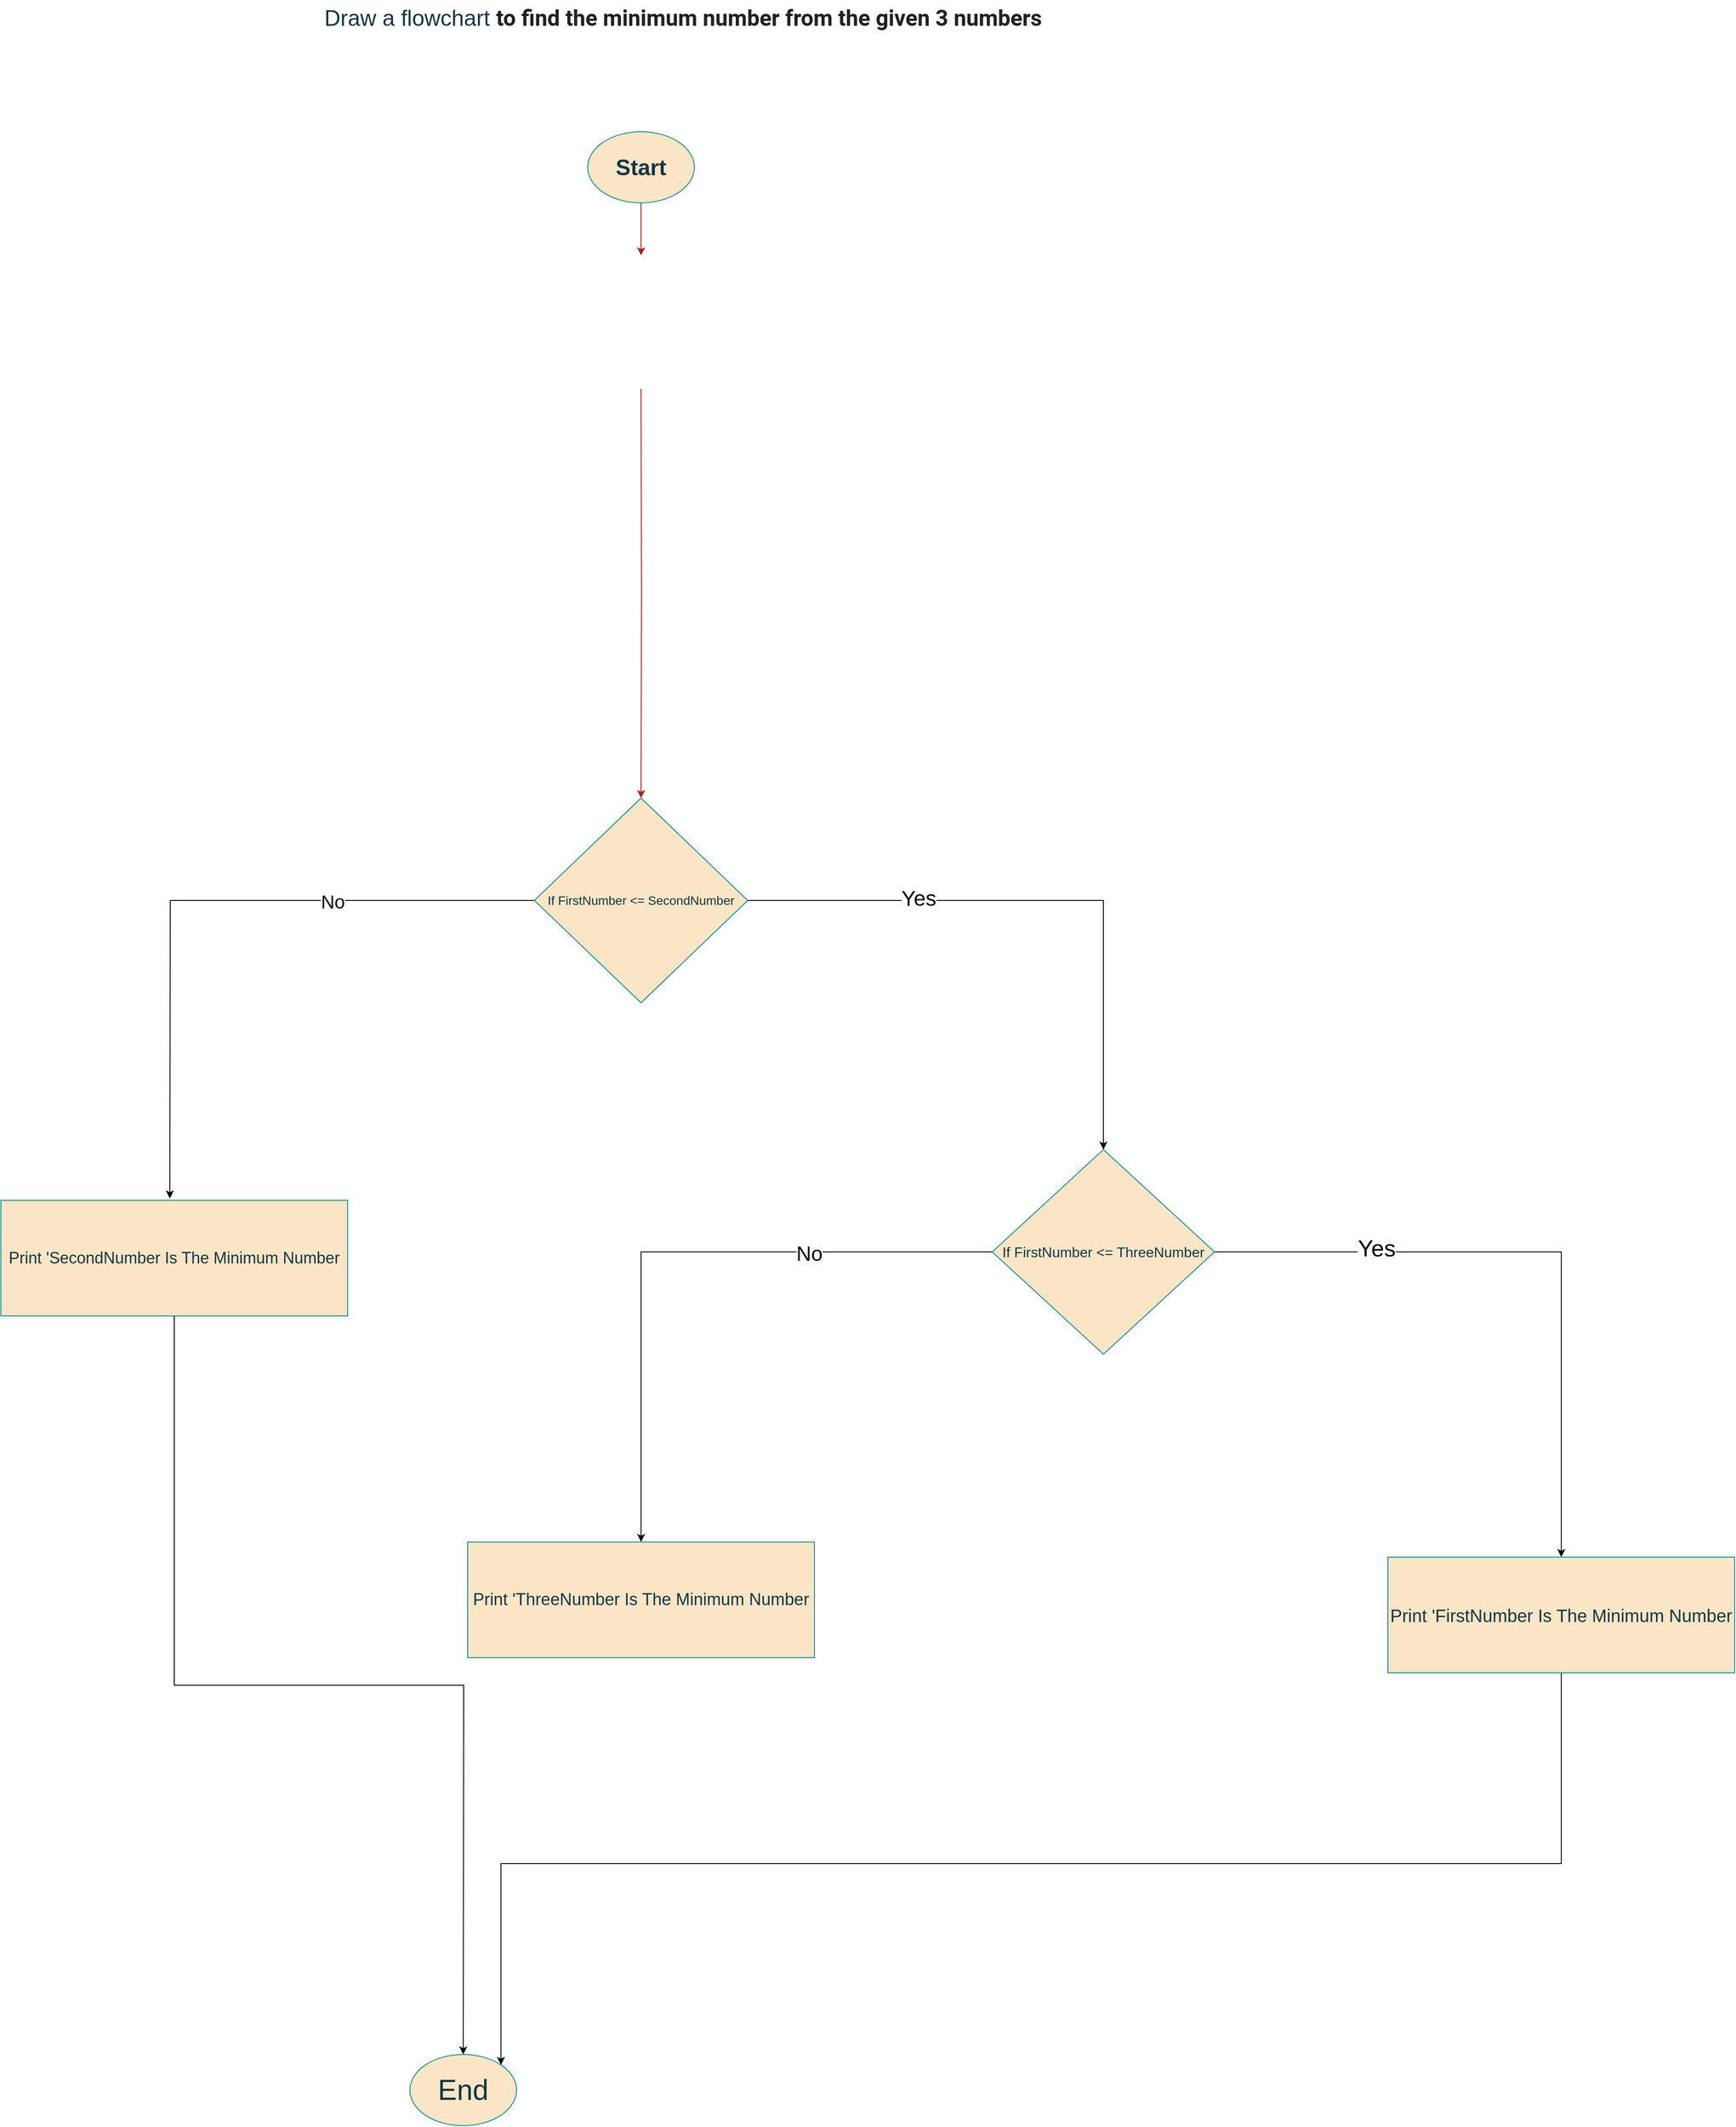 <mxfile version="23.1.2" type="github">
  <diagram id="C5RBs43oDa-KdzZeNtuy" name="Page-1">
    <mxGraphModel dx="3220" dy="4107" grid="1" gridSize="10" guides="1" tooltips="1" connect="1" arrows="1" fold="1" page="1" pageScale="1" pageWidth="827" pageHeight="1169" math="0" shadow="0">
      <root>
        <mxCell id="WIyWlLk6GJQsqaUBKTNV-0" />
        <mxCell id="WIyWlLk6GJQsqaUBKTNV-1" parent="WIyWlLk6GJQsqaUBKTNV-0" />
        <mxCell id="YYXAiJddzXAb7S0VU3wy-10" value="" style="edgeStyle=orthogonalEdgeStyle;rounded=0;orthogonalLoop=1;jettySize=auto;html=1;labelBackgroundColor=none;strokeColor=#A8201A;fontColor=default;" parent="WIyWlLk6GJQsqaUBKTNV-1" source="YYXAiJddzXAb7S0VU3wy-3" edge="1">
          <mxGeometry relative="1" as="geometry">
            <mxPoint y="290" as="targetPoint" />
          </mxGeometry>
        </mxCell>
        <mxCell id="YYXAiJddzXAb7S0VU3wy-3" value="&lt;h1&gt;&lt;font style=&quot;font-size: 25px;&quot;&gt;Start&lt;/font&gt;&lt;/h1&gt;" style="ellipse;whiteSpace=wrap;html=1;labelBackgroundColor=none;fillColor=#FAE5C7;strokeColor=#0F8B8D;fontColor=#143642;" parent="WIyWlLk6GJQsqaUBKTNV-1" vertex="1">
          <mxGeometry x="-60" y="151" width="120" height="80" as="geometry" />
        </mxCell>
        <mxCell id="YYXAiJddzXAb7S0VU3wy-4" value="Draw a flowchart&amp;nbsp;&lt;b style=&quot;-webkit-tap-highlight-color: transparent; color: rgba(0, 0, 0, 0.87); font-family: Roboto, Helvetica, Arial, sans-serif; font-size: 25px; text-align: left;&quot;&gt;to&amp;nbsp;find the minimum number from the given 3 numbers&amp;nbsp;&lt;/b&gt;" style="text;html=1;align=center;verticalAlign=middle;resizable=0;points=[];autosize=1;strokeColor=none;fillColor=none;fontSize=25;labelBackgroundColor=none;fontColor=#143642;" parent="WIyWlLk6GJQsqaUBKTNV-1" vertex="1">
          <mxGeometry x="-385" y="3" width="870" height="40" as="geometry" />
        </mxCell>
        <mxCell id="YYXAiJddzXAb7S0VU3wy-18" value="" style="edgeStyle=orthogonalEdgeStyle;rounded=0;orthogonalLoop=1;jettySize=auto;html=1;labelBackgroundColor=none;strokeColor=#A8201A;fontColor=default;entryX=0.5;entryY=0;entryDx=0;entryDy=0;" parent="WIyWlLk6GJQsqaUBKTNV-1" target="YYXAiJddzXAb7S0VU3wy-21" edge="1">
          <mxGeometry relative="1" as="geometry">
            <mxPoint y="720" as="targetPoint" />
            <mxPoint y="440" as="sourcePoint" />
          </mxGeometry>
        </mxCell>
        <mxCell id="5Srq73m_eUEjm9wVhy2n-0" style="edgeStyle=orthogonalEdgeStyle;rounded=0;orthogonalLoop=1;jettySize=auto;html=1;exitX=0;exitY=0.5;exitDx=0;exitDy=0;" parent="WIyWlLk6GJQsqaUBKTNV-1" source="YYXAiJddzXAb7S0VU3wy-21" edge="1">
          <mxGeometry relative="1" as="geometry">
            <mxPoint x="-530" y="1350" as="targetPoint" />
          </mxGeometry>
        </mxCell>
        <mxCell id="5Srq73m_eUEjm9wVhy2n-1" value="&lt;span style=&quot;font-size: 21px;&quot;&gt;No&lt;/span&gt;" style="edgeLabel;html=1;align=center;verticalAlign=middle;resizable=0;points=[];" parent="5Srq73m_eUEjm9wVhy2n-0" vertex="1" connectable="0">
          <mxGeometry x="-0.389" y="1" relative="1" as="geometry">
            <mxPoint as="offset" />
          </mxGeometry>
        </mxCell>
        <mxCell id="5Srq73m_eUEjm9wVhy2n-2" style="edgeStyle=orthogonalEdgeStyle;rounded=0;orthogonalLoop=1;jettySize=auto;html=1;exitX=1;exitY=0.5;exitDx=0;exitDy=0;entryX=0.5;entryY=0;entryDx=0;entryDy=0;" parent="WIyWlLk6GJQsqaUBKTNV-1" source="YYXAiJddzXAb7S0VU3wy-21" target="YYXAiJddzXAb7S0VU3wy-42" edge="1">
          <mxGeometry relative="1" as="geometry" />
        </mxCell>
        <mxCell id="5Srq73m_eUEjm9wVhy2n-3" value="&lt;span style=&quot;font-size: 24px;&quot;&gt;Yes&lt;/span&gt;" style="edgeLabel;html=1;align=center;verticalAlign=middle;resizable=0;points=[];" parent="5Srq73m_eUEjm9wVhy2n-2" vertex="1" connectable="0">
          <mxGeometry x="-0.437" y="2" relative="1" as="geometry">
            <mxPoint as="offset" />
          </mxGeometry>
        </mxCell>
        <mxCell id="YYXAiJddzXAb7S0VU3wy-21" value="&lt;font style=&quot;font-size: 14px;&quot;&gt;If FirstNumber &amp;lt;= SecondNumber&lt;/font&gt;" style="rhombus;whiteSpace=wrap;html=1;labelBackgroundColor=none;fillColor=#FAE5C7;strokeColor=#0F8B8D;fontColor=#143642;" parent="WIyWlLk6GJQsqaUBKTNV-1" vertex="1">
          <mxGeometry x="-120" y="900" width="240" height="230" as="geometry" />
        </mxCell>
        <mxCell id="5Srq73m_eUEjm9wVhy2n-5" style="edgeStyle=orthogonalEdgeStyle;rounded=0;orthogonalLoop=1;jettySize=auto;html=1;exitX=1;exitY=0.5;exitDx=0;exitDy=0;" parent="WIyWlLk6GJQsqaUBKTNV-1" source="YYXAiJddzXAb7S0VU3wy-42" target="YYXAiJddzXAb7S0VU3wy-60" edge="1">
          <mxGeometry relative="1" as="geometry" />
        </mxCell>
        <mxCell id="5Srq73m_eUEjm9wVhy2n-6" value="&lt;span style=&quot;font-size: 26px;&quot;&gt;Yes&lt;/span&gt;" style="edgeLabel;html=1;align=center;verticalAlign=middle;resizable=0;points=[];" parent="5Srq73m_eUEjm9wVhy2n-5" vertex="1" connectable="0">
          <mxGeometry x="-0.504" y="4" relative="1" as="geometry">
            <mxPoint as="offset" />
          </mxGeometry>
        </mxCell>
        <mxCell id="5Srq73m_eUEjm9wVhy2n-7" style="edgeStyle=orthogonalEdgeStyle;rounded=0;orthogonalLoop=1;jettySize=auto;html=1;exitX=0;exitY=0.5;exitDx=0;exitDy=0;" parent="WIyWlLk6GJQsqaUBKTNV-1" source="YYXAiJddzXAb7S0VU3wy-42" target="YYXAiJddzXAb7S0VU3wy-59" edge="1">
          <mxGeometry relative="1" as="geometry" />
        </mxCell>
        <mxCell id="5Srq73m_eUEjm9wVhy2n-8" value="&lt;span style=&quot;font-size: 23px;&quot;&gt;No&lt;/span&gt;" style="edgeLabel;html=1;align=center;verticalAlign=middle;resizable=0;points=[];" parent="5Srq73m_eUEjm9wVhy2n-7" vertex="1" connectable="0">
          <mxGeometry x="-0.427" y="2" relative="1" as="geometry">
            <mxPoint as="offset" />
          </mxGeometry>
        </mxCell>
        <mxCell id="YYXAiJddzXAb7S0VU3wy-42" value="&lt;font style=&quot;font-size: 16px;&quot;&gt;If FirstNumber &amp;lt;= ThreeNumber&lt;/font&gt;" style="rhombus;whiteSpace=wrap;html=1;labelBackgroundColor=none;fillColor=#FAE5C7;strokeColor=#0F8B8D;fontColor=#143642;" parent="WIyWlLk6GJQsqaUBKTNV-1" vertex="1">
          <mxGeometry x="395" y="1295" width="250" height="230" as="geometry" />
        </mxCell>
        <mxCell id="5Srq73m_eUEjm9wVhy2n-4" style="edgeStyle=orthogonalEdgeStyle;rounded=0;orthogonalLoop=1;jettySize=auto;html=1;exitX=0.5;exitY=1;exitDx=0;exitDy=0;" parent="WIyWlLk6GJQsqaUBKTNV-1" source="YYXAiJddzXAb7S0VU3wy-57" edge="1">
          <mxGeometry relative="1" as="geometry">
            <mxPoint x="-200" y="2312" as="targetPoint" />
          </mxGeometry>
        </mxCell>
        <mxCell id="YYXAiJddzXAb7S0VU3wy-57" value="&lt;font style=&quot;font-size: 18px;&quot;&gt;Print &#39;SecondNumber Is The Minimum Number&lt;/font&gt;" style="rounded=0;whiteSpace=wrap;html=1;labelBackgroundColor=none;fillColor=#FAE5C7;strokeColor=#0F8B8D;fontColor=#143642;" parent="WIyWlLk6GJQsqaUBKTNV-1" vertex="1">
          <mxGeometry x="-720" y="1352" width="390" height="130" as="geometry" />
        </mxCell>
        <mxCell id="YYXAiJddzXAb7S0VU3wy-59" value="&lt;font style=&quot;font-size: 19px;&quot;&gt;Print &#39;ThreeNumber Is The Minimum Number&lt;/font&gt;" style="rounded=0;whiteSpace=wrap;html=1;labelBackgroundColor=none;fillColor=#FAE5C7;strokeColor=#0F8B8D;fontColor=#143642;" parent="WIyWlLk6GJQsqaUBKTNV-1" vertex="1">
          <mxGeometry x="-195" y="1736" width="390" height="130" as="geometry" />
        </mxCell>
        <mxCell id="5Srq73m_eUEjm9wVhy2n-10" style="edgeStyle=orthogonalEdgeStyle;rounded=0;orthogonalLoop=1;jettySize=auto;html=1;exitX=0.5;exitY=1;exitDx=0;exitDy=0;entryX=1;entryY=0;entryDx=0;entryDy=0;" parent="WIyWlLk6GJQsqaUBKTNV-1" source="YYXAiJddzXAb7S0VU3wy-60" target="YYXAiJddzXAb7S0VU3wy-61" edge="1">
          <mxGeometry relative="1" as="geometry" />
        </mxCell>
        <mxCell id="YYXAiJddzXAb7S0VU3wy-60" value="&lt;font style=&quot;font-size: 20px;&quot;&gt;Print &#39;FirstNumber Is The Minimum Number&lt;/font&gt;" style="rounded=0;whiteSpace=wrap;html=1;labelBackgroundColor=none;fillColor=#FAE5C7;strokeColor=#0F8B8D;fontColor=#143642;" parent="WIyWlLk6GJQsqaUBKTNV-1" vertex="1">
          <mxGeometry x="840" y="1753" width="390" height="130" as="geometry" />
        </mxCell>
        <mxCell id="YYXAiJddzXAb7S0VU3wy-61" value="&lt;font style=&quot;font-size: 32px;&quot;&gt;End&lt;/font&gt;" style="ellipse;whiteSpace=wrap;html=1;labelBackgroundColor=none;fillColor=#FAE5C7;strokeColor=#0F8B8D;fontColor=#143642;" parent="WIyWlLk6GJQsqaUBKTNV-1" vertex="1">
          <mxGeometry x="-260" y="2312" width="120" height="80" as="geometry" />
        </mxCell>
      </root>
    </mxGraphModel>
  </diagram>
</mxfile>
